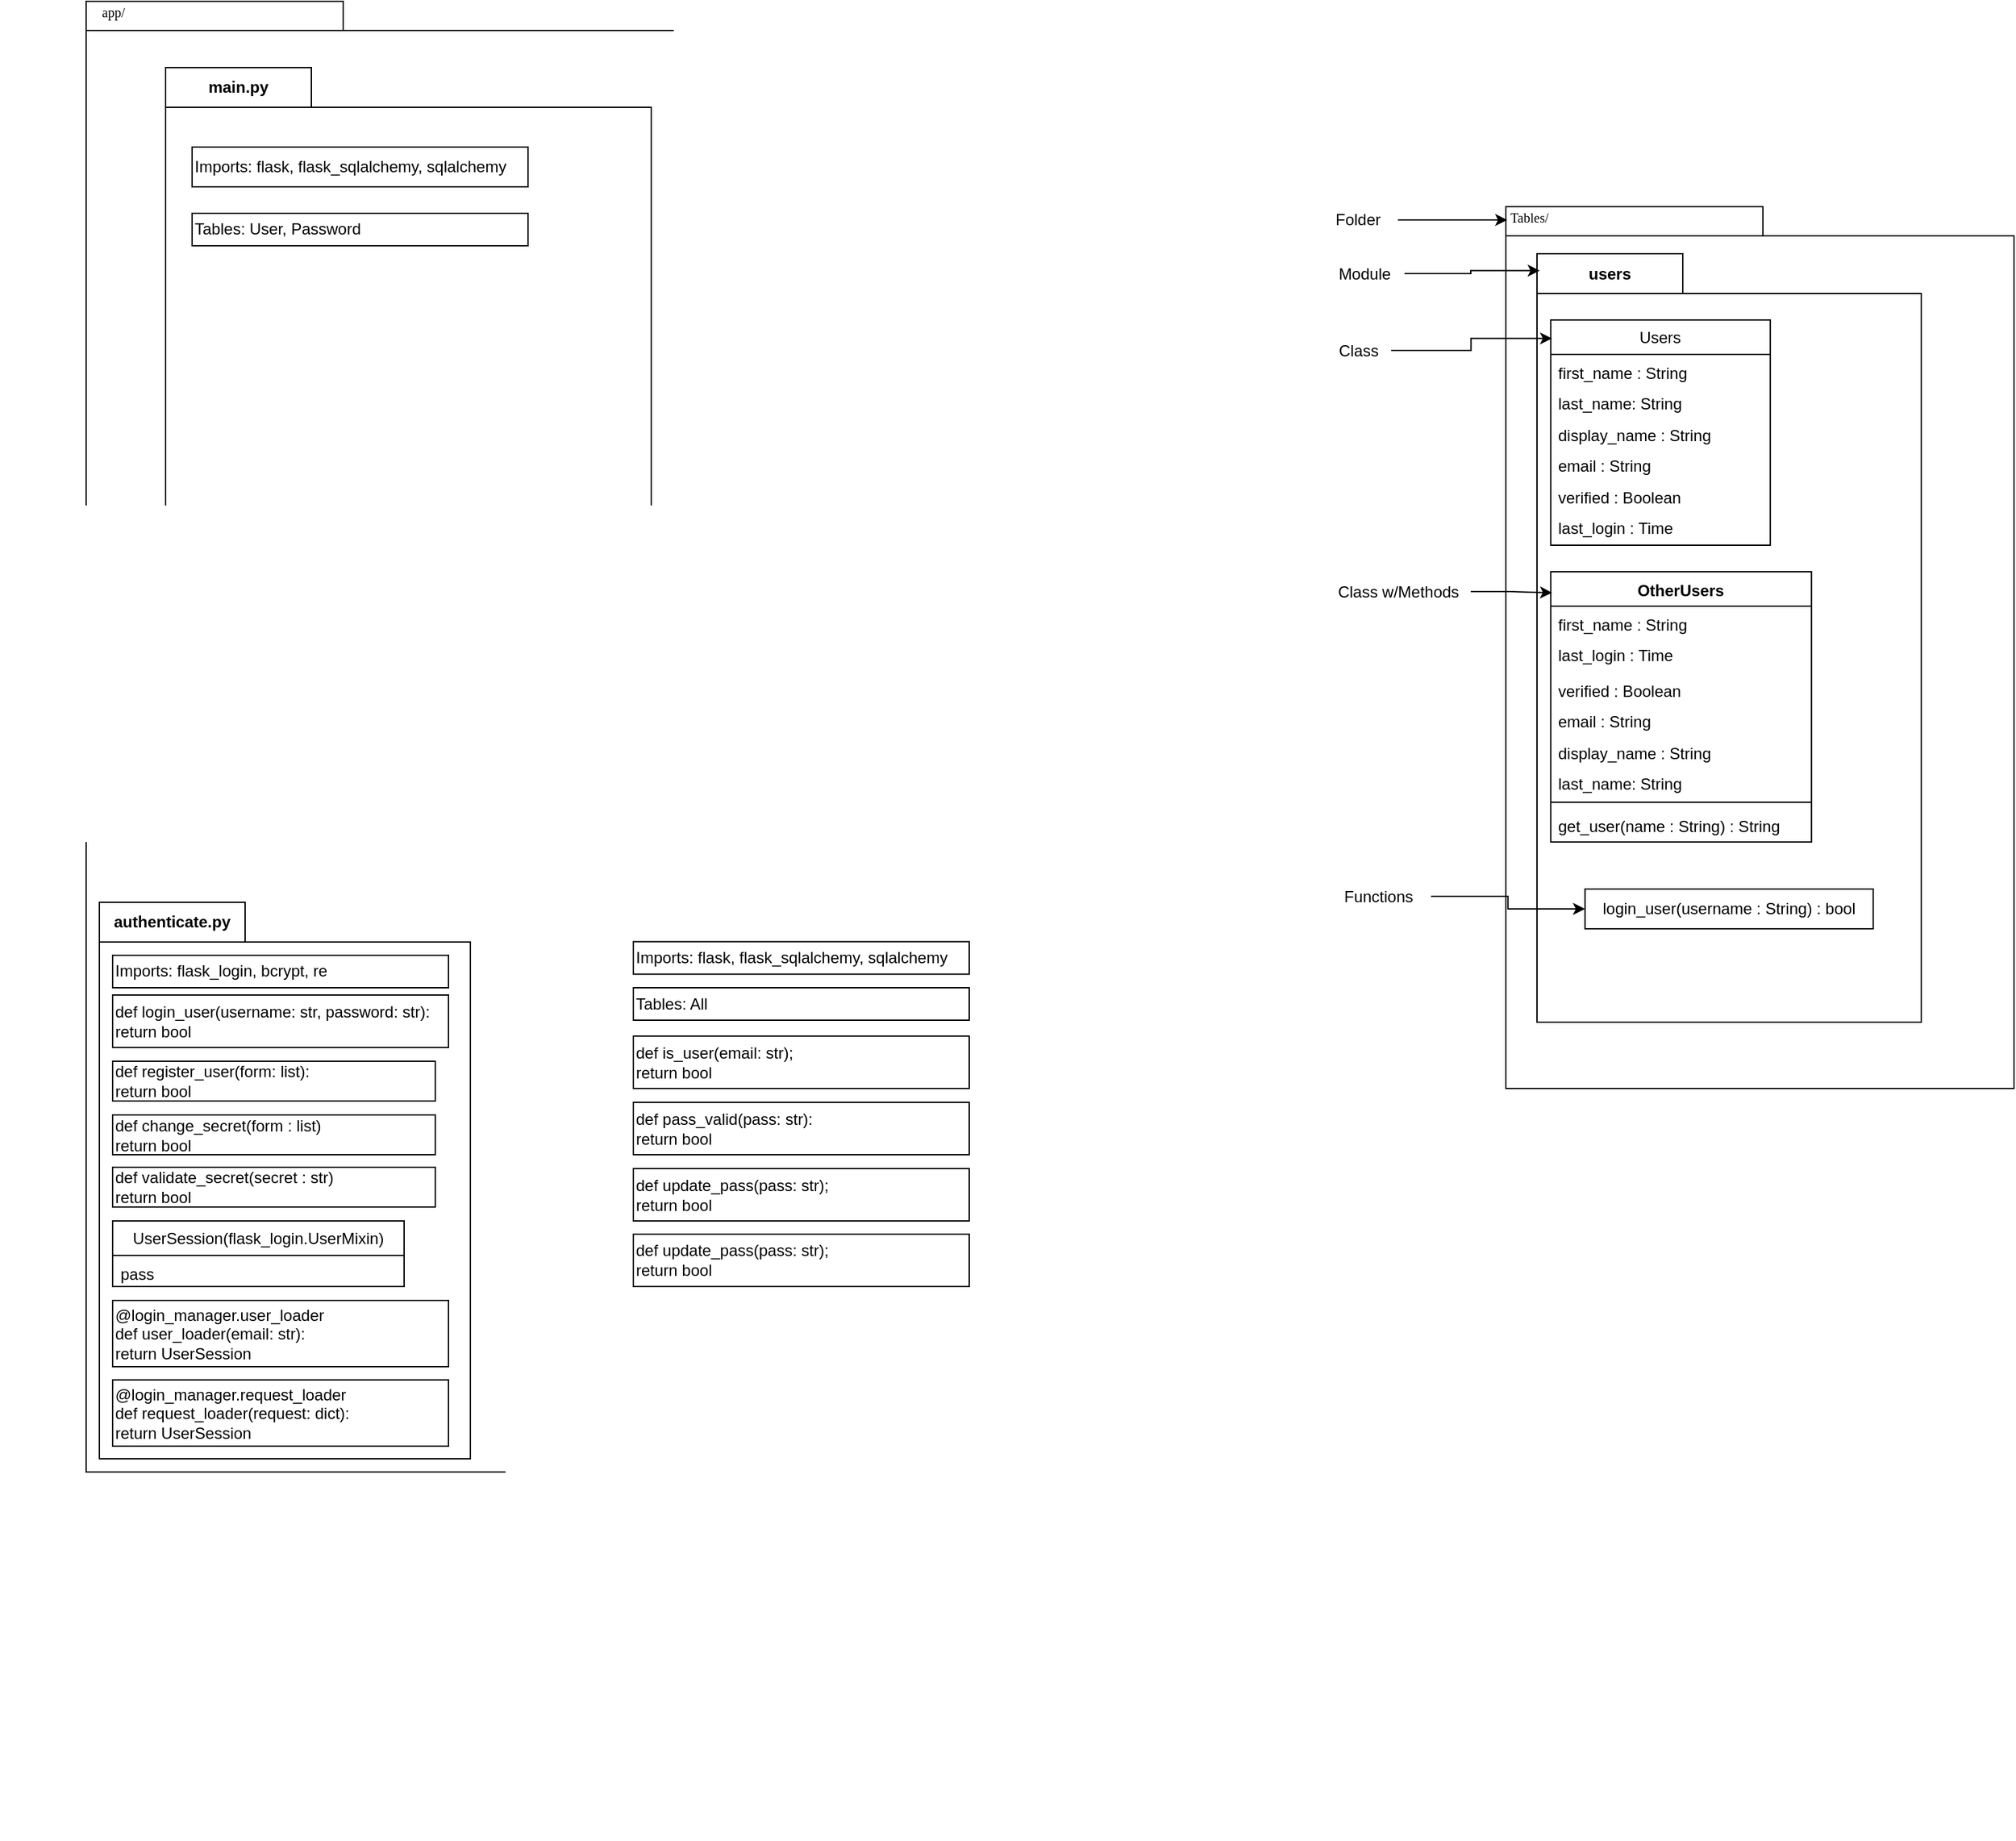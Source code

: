 <mxfile version="23.1.1" type="github">
  <diagram name="Page-1" id="b5b7bab2-c9e2-2cf4-8b2a-24fd1a2a6d21">
    <mxGraphModel dx="4269" dy="1087" grid="1" gridSize="10" guides="1" tooltips="1" connect="1" arrows="1" fold="1" page="1" pageScale="1" pageWidth="827" pageHeight="1169" background="none" math="0" shadow="0">
      <root>
        <mxCell id="0" />
        <mxCell id="1" parent="0" />
        <mxCell id="oABOveACmjRv8DOEJNGW-1" value="" style="shape=folder;fontStyle=1;spacingTop=10;tabWidth=194;tabHeight=22;tabPosition=left;html=1;rounded=0;shadow=0;comic=0;labelBackgroundColor=none;strokeWidth=1;fillColor=none;fontFamily=Verdana;fontSize=10;align=center;movable=0;resizable=0;rotatable=0;deletable=0;editable=0;locked=1;connectable=0;" parent="1" vertex="1">
          <mxGeometry x="-2470" y="20" width="790" height="1110" as="geometry" />
        </mxCell>
        <mxCell id="oABOveACmjRv8DOEJNGW-2" value="app/" style="text;html=1;align=left;verticalAlign=top;spacingTop=-4;fontSize=10;fontFamily=Verdana;movable=0;resizable=0;rotatable=0;deletable=0;editable=0;locked=1;connectable=0;" parent="1" vertex="1">
          <mxGeometry x="-2460" y="20" width="130" height="20" as="geometry" />
        </mxCell>
        <mxCell id="oABOveACmjRv8DOEJNGW-3" value="authenticate.py" style="shape=folder;fontStyle=1;tabWidth=110;tabHeight=30;tabPosition=left;html=1;boundedLbl=1;labelInHeader=1;container=1;collapsible=0;whiteSpace=wrap;" parent="1" vertex="1">
          <mxGeometry x="-2460" y="700" width="280" height="420" as="geometry" />
        </mxCell>
        <mxCell id="oABOveACmjRv8DOEJNGW-4" value="" style="html=1;strokeColor=none;resizeWidth=1;resizeHeight=1;fillColor=none;part=1;connectable=0;allowArrows=0;deletable=0;whiteSpace=wrap;" parent="oABOveACmjRv8DOEJNGW-3" vertex="1">
          <mxGeometry width="280.0" height="227.07" relative="1" as="geometry">
            <mxPoint y="30" as="offset" />
          </mxGeometry>
        </mxCell>
        <mxCell id="5I_VJ2KQ3NgT_Eq5ZEYx-1" value="" style="shape=folder;fontStyle=1;spacingTop=10;tabWidth=194;tabHeight=22;tabPosition=left;html=1;rounded=0;shadow=0;comic=0;labelBackgroundColor=none;strokeWidth=1;fillColor=none;fontFamily=Verdana;fontSize=10;align=center;" parent="1" vertex="1">
          <mxGeometry x="-1398.5" y="175" width="383.5" height="665.5" as="geometry" />
        </mxCell>
        <mxCell id="5I_VJ2KQ3NgT_Eq5ZEYx-2" value="Tables/" style="text;html=1;align=left;verticalAlign=top;spacingTop=-4;fontSize=10;fontFamily=Verdana" parent="1" vertex="1">
          <mxGeometry x="-1397.5" y="175" width="130" height="20" as="geometry" />
        </mxCell>
        <mxCell id="5I_VJ2KQ3NgT_Eq5ZEYx-3" value="users" style="shape=folder;fontStyle=1;tabWidth=110;tabHeight=30;tabPosition=left;html=1;boundedLbl=1;labelInHeader=1;container=1;collapsible=0;whiteSpace=wrap;" parent="1" vertex="1">
          <mxGeometry x="-1375" y="210.5" width="290" height="580" as="geometry" />
        </mxCell>
        <mxCell id="5I_VJ2KQ3NgT_Eq5ZEYx-4" value="" style="html=1;strokeColor=none;resizeWidth=1;resizeHeight=1;fillColor=none;part=1;connectable=0;allowArrows=0;deletable=0;whiteSpace=wrap;" parent="5I_VJ2KQ3NgT_Eq5ZEYx-3" vertex="1">
          <mxGeometry width="229.811" height="300" relative="1" as="geometry">
            <mxPoint y="30" as="offset" />
          </mxGeometry>
        </mxCell>
        <mxCell id="5I_VJ2KQ3NgT_Eq5ZEYx-5" value="login_user(username : String) : bool" style="html=1;whiteSpace=wrap;" parent="5I_VJ2KQ3NgT_Eq5ZEYx-3" vertex="1">
          <mxGeometry x="36.247" y="479.5" width="217.5" height="30" as="geometry" />
        </mxCell>
        <mxCell id="5I_VJ2KQ3NgT_Eq5ZEYx-6" value="OtherUsers" style="swimlane;fontStyle=1;align=center;verticalAlign=top;childLayout=stackLayout;horizontal=1;startSize=26;horizontalStack=0;resizeParent=1;resizeParentMax=0;resizeLast=0;collapsible=1;marginBottom=0;whiteSpace=wrap;html=1;" parent="5I_VJ2KQ3NgT_Eq5ZEYx-3" vertex="1">
          <mxGeometry x="10.357" y="240" width="196.786" height="204" as="geometry" />
        </mxCell>
        <mxCell id="5I_VJ2KQ3NgT_Eq5ZEYx-7" value="first_name : String" style="text;strokeColor=none;fillColor=none;align=left;verticalAlign=top;spacingLeft=4;spacingRight=4;overflow=hidden;rotatable=0;points=[[0,0.5],[1,0.5]];portConstraint=eastwest;whiteSpace=wrap;html=1;" parent="5I_VJ2KQ3NgT_Eq5ZEYx-6" vertex="1">
          <mxGeometry y="26" width="196.786" height="23.5" as="geometry" />
        </mxCell>
        <mxCell id="5I_VJ2KQ3NgT_Eq5ZEYx-8" value="last_login : Time" style="text;strokeColor=none;fillColor=none;align=left;verticalAlign=top;spacingLeft=4;spacingRight=4;overflow=hidden;rotatable=0;points=[[0,0.5],[1,0.5]];portConstraint=eastwest;whiteSpace=wrap;html=1;" parent="5I_VJ2KQ3NgT_Eq5ZEYx-6" vertex="1">
          <mxGeometry y="49.5" width="196.786" height="26.5" as="geometry" />
        </mxCell>
        <mxCell id="5I_VJ2KQ3NgT_Eq5ZEYx-9" value="verified : Boolean" style="text;strokeColor=none;fillColor=none;align=left;verticalAlign=top;spacingLeft=4;spacingRight=4;overflow=hidden;rotatable=0;points=[[0,0.5],[1,0.5]];portConstraint=eastwest;whiteSpace=wrap;html=1;" parent="5I_VJ2KQ3NgT_Eq5ZEYx-6" vertex="1">
          <mxGeometry y="76" width="196.786" height="23.5" as="geometry" />
        </mxCell>
        <mxCell id="5I_VJ2KQ3NgT_Eq5ZEYx-10" value="email : String" style="text;strokeColor=none;fillColor=none;align=left;verticalAlign=top;spacingLeft=4;spacingRight=4;overflow=hidden;rotatable=0;points=[[0,0.5],[1,0.5]];portConstraint=eastwest;whiteSpace=wrap;html=1;" parent="5I_VJ2KQ3NgT_Eq5ZEYx-6" vertex="1">
          <mxGeometry y="99.5" width="196.786" height="23.5" as="geometry" />
        </mxCell>
        <mxCell id="5I_VJ2KQ3NgT_Eq5ZEYx-11" value="display_name : String" style="text;strokeColor=none;fillColor=none;align=left;verticalAlign=top;spacingLeft=4;spacingRight=4;overflow=hidden;rotatable=0;points=[[0,0.5],[1,0.5]];portConstraint=eastwest;whiteSpace=wrap;html=1;" parent="5I_VJ2KQ3NgT_Eq5ZEYx-6" vertex="1">
          <mxGeometry y="123" width="196.786" height="23.5" as="geometry" />
        </mxCell>
        <mxCell id="5I_VJ2KQ3NgT_Eq5ZEYx-12" value="last_name: String" style="text;strokeColor=none;fillColor=none;align=left;verticalAlign=top;spacingLeft=4;spacingRight=4;overflow=hidden;rotatable=0;points=[[0,0.5],[1,0.5]];portConstraint=eastwest;whiteSpace=wrap;html=1;" parent="5I_VJ2KQ3NgT_Eq5ZEYx-6" vertex="1">
          <mxGeometry y="146.5" width="196.786" height="23.5" as="geometry" />
        </mxCell>
        <mxCell id="5I_VJ2KQ3NgT_Eq5ZEYx-13" value="" style="line;strokeWidth=1;fillColor=none;align=left;verticalAlign=middle;spacingTop=-1;spacingLeft=3;spacingRight=3;rotatable=0;labelPosition=right;points=[];portConstraint=eastwest;strokeColor=inherit;" parent="5I_VJ2KQ3NgT_Eq5ZEYx-6" vertex="1">
          <mxGeometry y="170" width="196.786" height="8" as="geometry" />
        </mxCell>
        <mxCell id="5I_VJ2KQ3NgT_Eq5ZEYx-14" value="get_user(name : String) : String" style="text;strokeColor=none;fillColor=none;align=left;verticalAlign=top;spacingLeft=4;spacingRight=4;overflow=hidden;rotatable=0;points=[[0,0.5],[1,0.5]];portConstraint=eastwest;whiteSpace=wrap;html=1;" parent="5I_VJ2KQ3NgT_Eq5ZEYx-6" vertex="1">
          <mxGeometry y="178" width="196.786" height="26" as="geometry" />
        </mxCell>
        <mxCell id="5I_VJ2KQ3NgT_Eq5ZEYx-15" value="Users" style="swimlane;fontStyle=0;childLayout=stackLayout;horizontal=1;startSize=26;fillColor=none;horizontalStack=0;resizeParent=1;resizeParentMax=0;resizeLast=0;collapsible=1;marginBottom=0;whiteSpace=wrap;html=1;" parent="5I_VJ2KQ3NgT_Eq5ZEYx-3" vertex="1">
          <mxGeometry x="10.357" y="50" width="165.714" height="170" as="geometry">
            <mxRectangle x="30" y="66.671" width="70" height="30" as="alternateBounds" />
          </mxGeometry>
        </mxCell>
        <mxCell id="5I_VJ2KQ3NgT_Eq5ZEYx-16" value="first_name : String" style="text;strokeColor=none;fillColor=none;align=left;verticalAlign=top;spacingLeft=4;spacingRight=4;overflow=hidden;rotatable=0;points=[[0,0.5],[1,0.5]];portConstraint=eastwest;whiteSpace=wrap;html=1;" parent="5I_VJ2KQ3NgT_Eq5ZEYx-15" vertex="1">
          <mxGeometry y="26" width="165.714" height="23.5" as="geometry" />
        </mxCell>
        <mxCell id="5I_VJ2KQ3NgT_Eq5ZEYx-17" value="last_name: String" style="text;strokeColor=none;fillColor=none;align=left;verticalAlign=top;spacingLeft=4;spacingRight=4;overflow=hidden;rotatable=0;points=[[0,0.5],[1,0.5]];portConstraint=eastwest;whiteSpace=wrap;html=1;" parent="5I_VJ2KQ3NgT_Eq5ZEYx-15" vertex="1">
          <mxGeometry y="49.5" width="165.714" height="23.5" as="geometry" />
        </mxCell>
        <mxCell id="5I_VJ2KQ3NgT_Eq5ZEYx-18" value="display_name : String" style="text;strokeColor=none;fillColor=none;align=left;verticalAlign=top;spacingLeft=4;spacingRight=4;overflow=hidden;rotatable=0;points=[[0,0.5],[1,0.5]];portConstraint=eastwest;whiteSpace=wrap;html=1;" parent="5I_VJ2KQ3NgT_Eq5ZEYx-15" vertex="1">
          <mxGeometry y="73" width="165.714" height="23.5" as="geometry" />
        </mxCell>
        <mxCell id="5I_VJ2KQ3NgT_Eq5ZEYx-19" value="email : String" style="text;strokeColor=none;fillColor=none;align=left;verticalAlign=top;spacingLeft=4;spacingRight=4;overflow=hidden;rotatable=0;points=[[0,0.5],[1,0.5]];portConstraint=eastwest;whiteSpace=wrap;html=1;" parent="5I_VJ2KQ3NgT_Eq5ZEYx-15" vertex="1">
          <mxGeometry y="96.5" width="165.714" height="23.5" as="geometry" />
        </mxCell>
        <mxCell id="5I_VJ2KQ3NgT_Eq5ZEYx-20" value="verified : Boolean" style="text;strokeColor=none;fillColor=none;align=left;verticalAlign=top;spacingLeft=4;spacingRight=4;overflow=hidden;rotatable=0;points=[[0,0.5],[1,0.5]];portConstraint=eastwest;whiteSpace=wrap;html=1;" parent="5I_VJ2KQ3NgT_Eq5ZEYx-15" vertex="1">
          <mxGeometry y="120" width="165.714" height="23.5" as="geometry" />
        </mxCell>
        <mxCell id="5I_VJ2KQ3NgT_Eq5ZEYx-21" value="last_login : Time" style="text;strokeColor=none;fillColor=none;align=left;verticalAlign=top;spacingLeft=4;spacingRight=4;overflow=hidden;rotatable=0;points=[[0,0.5],[1,0.5]];portConstraint=eastwest;whiteSpace=wrap;html=1;" parent="5I_VJ2KQ3NgT_Eq5ZEYx-15" vertex="1">
          <mxGeometry y="143.5" width="165.714" height="26.5" as="geometry" />
        </mxCell>
        <mxCell id="5I_VJ2KQ3NgT_Eq5ZEYx-22" value="" style="edgeStyle=orthogonalEdgeStyle;rounded=0;orthogonalLoop=1;jettySize=auto;html=1;" parent="1" source="5I_VJ2KQ3NgT_Eq5ZEYx-23" target="5I_VJ2KQ3NgT_Eq5ZEYx-2" edge="1">
          <mxGeometry relative="1" as="geometry" />
        </mxCell>
        <mxCell id="5I_VJ2KQ3NgT_Eq5ZEYx-23" value="Folder" style="text;html=1;strokeColor=none;fillColor=none;align=center;verticalAlign=middle;whiteSpace=wrap;rounded=0;" parent="1" vertex="1">
          <mxGeometry x="-1540" y="170" width="60" height="30" as="geometry" />
        </mxCell>
        <mxCell id="5I_VJ2KQ3NgT_Eq5ZEYx-24" value="" style="edgeStyle=orthogonalEdgeStyle;rounded=0;orthogonalLoop=1;jettySize=auto;html=1;entryX=0.007;entryY=0.022;entryDx=0;entryDy=0;entryPerimeter=0;" parent="1" source="5I_VJ2KQ3NgT_Eq5ZEYx-25" target="5I_VJ2KQ3NgT_Eq5ZEYx-3" edge="1">
          <mxGeometry relative="1" as="geometry" />
        </mxCell>
        <mxCell id="5I_VJ2KQ3NgT_Eq5ZEYx-25" value="Module" style="text;html=1;strokeColor=none;fillColor=none;align=center;verticalAlign=middle;whiteSpace=wrap;rounded=0;" parent="1" vertex="1">
          <mxGeometry x="-1535" y="210.5" width="60" height="30" as="geometry" />
        </mxCell>
        <mxCell id="5I_VJ2KQ3NgT_Eq5ZEYx-26" value="" style="edgeStyle=orthogonalEdgeStyle;rounded=0;orthogonalLoop=1;jettySize=auto;html=1;entryX=0.006;entryY=0.082;entryDx=0;entryDy=0;entryPerimeter=0;" parent="1" source="5I_VJ2KQ3NgT_Eq5ZEYx-27" target="5I_VJ2KQ3NgT_Eq5ZEYx-15" edge="1">
          <mxGeometry relative="1" as="geometry" />
        </mxCell>
        <mxCell id="5I_VJ2KQ3NgT_Eq5ZEYx-27" value="Class" style="text;html=1;align=center;verticalAlign=middle;resizable=0;points=[];autosize=1;strokeColor=none;fillColor=none;" parent="1" vertex="1">
          <mxGeometry x="-1535" y="268.5" width="50" height="30" as="geometry" />
        </mxCell>
        <mxCell id="5I_VJ2KQ3NgT_Eq5ZEYx-28" value="" style="edgeStyle=orthogonalEdgeStyle;rounded=0;orthogonalLoop=1;jettySize=auto;html=1;entryX=0.005;entryY=0.078;entryDx=0;entryDy=0;entryPerimeter=0;" parent="1" source="5I_VJ2KQ3NgT_Eq5ZEYx-29" target="5I_VJ2KQ3NgT_Eq5ZEYx-6" edge="1">
          <mxGeometry relative="1" as="geometry" />
        </mxCell>
        <mxCell id="5I_VJ2KQ3NgT_Eq5ZEYx-29" value="Class w/Methods" style="text;html=1;align=center;verticalAlign=middle;resizable=0;points=[];autosize=1;strokeColor=none;fillColor=none;" parent="1" vertex="1">
          <mxGeometry x="-1535" y="450.5" width="110" height="30" as="geometry" />
        </mxCell>
        <mxCell id="5I_VJ2KQ3NgT_Eq5ZEYx-30" value="" style="edgeStyle=orthogonalEdgeStyle;rounded=0;orthogonalLoop=1;jettySize=auto;html=1;" parent="1" source="5I_VJ2KQ3NgT_Eq5ZEYx-31" target="5I_VJ2KQ3NgT_Eq5ZEYx-5" edge="1">
          <mxGeometry relative="1" as="geometry" />
        </mxCell>
        <mxCell id="5I_VJ2KQ3NgT_Eq5ZEYx-31" value="Functions" style="text;html=1;align=center;verticalAlign=middle;resizable=0;points=[];autosize=1;strokeColor=none;fillColor=none;" parent="1" vertex="1">
          <mxGeometry x="-1535" y="680.5" width="80" height="30" as="geometry" />
        </mxCell>
        <mxCell id="5I_VJ2KQ3NgT_Eq5ZEYx-39" value="main.py" style="shape=folder;fontStyle=1;tabWidth=110;tabHeight=30;tabPosition=left;html=1;boundedLbl=1;labelInHeader=1;container=1;collapsible=0;whiteSpace=wrap;" parent="1" vertex="1">
          <mxGeometry x="-2410" y="70" width="366.5" height="334.5" as="geometry" />
        </mxCell>
        <mxCell id="5I_VJ2KQ3NgT_Eq5ZEYx-40" value="" style="html=1;strokeColor=none;resizeWidth=1;resizeHeight=1;fillColor=none;part=1;connectable=0;allowArrows=0;deletable=0;whiteSpace=wrap;" parent="5I_VJ2KQ3NgT_Eq5ZEYx-39" vertex="1">
          <mxGeometry width="366.5" height="180.845" relative="1" as="geometry">
            <mxPoint y="30" as="offset" />
          </mxGeometry>
        </mxCell>
        <mxCell id="5I_VJ2KQ3NgT_Eq5ZEYx-44" value="Tables: User, Password" style="html=1;whiteSpace=wrap;align=left;" parent="5I_VJ2KQ3NgT_Eq5ZEYx-39" vertex="1">
          <mxGeometry x="20" y="110" width="253.5" height="24.5" as="geometry" />
        </mxCell>
        <mxCell id="5I_VJ2KQ3NgT_Eq5ZEYx-46" value="Imports:&amp;nbsp;flask, flask_sqlalchemy, sqlalchemy" style="html=1;whiteSpace=wrap;align=left;" parent="5I_VJ2KQ3NgT_Eq5ZEYx-39" vertex="1">
          <mxGeometry x="20" y="60" width="253.5" height="30" as="geometry" />
        </mxCell>
        <mxCell id="5I_VJ2KQ3NgT_Eq5ZEYx-32" value="def login_user(username: str, password: str): &lt;br&gt;return bool" style="html=1;whiteSpace=wrap;align=left;" parent="1" vertex="1">
          <mxGeometry x="-2450" y="770" width="253.5" height="39.5" as="geometry" />
        </mxCell>
        <mxCell id="5I_VJ2KQ3NgT_Eq5ZEYx-33" value="def register_user(form: list): &lt;br&gt;return bool" style="html=1;whiteSpace=wrap;align=left;" parent="1" vertex="1">
          <mxGeometry x="-2450" y="820" width="243.5" height="30" as="geometry" />
        </mxCell>
        <mxCell id="5I_VJ2KQ3NgT_Eq5ZEYx-35" value="def change_secret(form : list)&lt;br&gt;return bool" style="html=1;whiteSpace=wrap;align=left;" parent="1" vertex="1">
          <mxGeometry x="-2450" y="860.5" width="243.5" height="30" as="geometry" />
        </mxCell>
        <mxCell id="5I_VJ2KQ3NgT_Eq5ZEYx-37" value="def validate_secret(secret : str)&lt;br&gt;return bool" style="html=1;whiteSpace=wrap;align=left;" parent="1" vertex="1">
          <mxGeometry x="-2450" y="900" width="243.5" height="30" as="geometry" />
        </mxCell>
        <mxCell id="5I_VJ2KQ3NgT_Eq5ZEYx-47" value="Imports: flask_login, bcrypt, re" style="html=1;whiteSpace=wrap;align=left;" parent="1" vertex="1">
          <mxGeometry x="-2450" y="740" width="253.5" height="24.5" as="geometry" />
        </mxCell>
        <mxCell id="ce-oD1tsiVBPls7cVyCi-1" value="UserSession(flask_login.UserMixin)" style="swimlane;fontStyle=0;childLayout=stackLayout;horizontal=1;startSize=26;fillColor=none;horizontalStack=0;resizeParent=1;resizeParentMax=0;resizeLast=0;collapsible=1;marginBottom=0;whiteSpace=wrap;html=1;" vertex="1" parent="1">
          <mxGeometry x="-2450.003" y="940.5" width="220" height="49.5" as="geometry">
            <mxRectangle x="30" y="66.671" width="70" height="30" as="alternateBounds" />
          </mxGeometry>
        </mxCell>
        <mxCell id="ce-oD1tsiVBPls7cVyCi-5" value="pass" style="text;strokeColor=none;fillColor=none;align=left;verticalAlign=top;spacingLeft=4;spacingRight=4;overflow=hidden;rotatable=0;points=[[0,0.5],[1,0.5]];portConstraint=eastwest;whiteSpace=wrap;html=1;" vertex="1" parent="ce-oD1tsiVBPls7cVyCi-1">
          <mxGeometry y="26" width="220" height="23.5" as="geometry" />
        </mxCell>
        <mxCell id="ce-oD1tsiVBPls7cVyCi-9" value="@login_manager.user_loader&lt;br&gt;def user_loader(email: str): &lt;br&gt;return UserSession" style="html=1;whiteSpace=wrap;align=left;" vertex="1" parent="1">
          <mxGeometry x="-2450" y="1000.5" width="253.5" height="50" as="geometry" />
        </mxCell>
        <mxCell id="ce-oD1tsiVBPls7cVyCi-10" value="@login_manager.request_loader&lt;br&gt;def request_loader(request: dict): &lt;br&gt;return UserSession" style="html=1;whiteSpace=wrap;align=left;" vertex="1" parent="1">
          <mxGeometry x="-2450" y="1060.5" width="253.5" height="50" as="geometry" />
        </mxCell>
        <mxCell id="ce-oD1tsiVBPls7cVyCi-11" value="" style="html=1;strokeColor=none;resizeWidth=1;resizeHeight=1;fillColor=none;part=1;connectable=0;allowArrows=0;deletable=0;whiteSpace=wrap;" vertex="1" parent="1">
          <mxGeometry x="-2535" y="1180" width="280.0" height="227.07" as="geometry" />
        </mxCell>
        <mxCell id="ce-oD1tsiVBPls7cVyCi-16" value="Imports: flask, flask_sqlalchemy, sqlalchemy" style="html=1;whiteSpace=wrap;align=left;" vertex="1" parent="1">
          <mxGeometry x="-2057" y="729.75" width="253.5" height="24.5" as="geometry" />
        </mxCell>
        <mxCell id="ce-oD1tsiVBPls7cVyCi-21" value="Tables: All" style="html=1;whiteSpace=wrap;align=left;" vertex="1" parent="1">
          <mxGeometry x="-2057" y="764.5" width="253.5" height="24.5" as="geometry" />
        </mxCell>
        <mxCell id="ce-oD1tsiVBPls7cVyCi-22" value="def is_user(email: str);&lt;br&gt;return bool" style="html=1;whiteSpace=wrap;align=left;" vertex="1" parent="1">
          <mxGeometry x="-2057" y="801" width="253.5" height="39.5" as="geometry" />
        </mxCell>
        <mxCell id="ce-oD1tsiVBPls7cVyCi-23" value="def pass_valid(pass: str):&lt;br&gt;return bool" style="html=1;whiteSpace=wrap;align=left;" vertex="1" parent="1">
          <mxGeometry x="-2057" y="851" width="253.5" height="39.5" as="geometry" />
        </mxCell>
        <mxCell id="ce-oD1tsiVBPls7cVyCi-24" value="def update_pass(pass: str);&lt;br&gt;return bool" style="html=1;whiteSpace=wrap;align=left;" vertex="1" parent="1">
          <mxGeometry x="-2057" y="901" width="253.5" height="39.5" as="geometry" />
        </mxCell>
        <mxCell id="ce-oD1tsiVBPls7cVyCi-25" value="def update_pass(pass: str);&lt;br&gt;return bool" style="html=1;whiteSpace=wrap;align=left;" vertex="1" parent="1">
          <mxGeometry x="-2057" y="950.5" width="253.5" height="39.5" as="geometry" />
        </mxCell>
      </root>
    </mxGraphModel>
  </diagram>
</mxfile>
